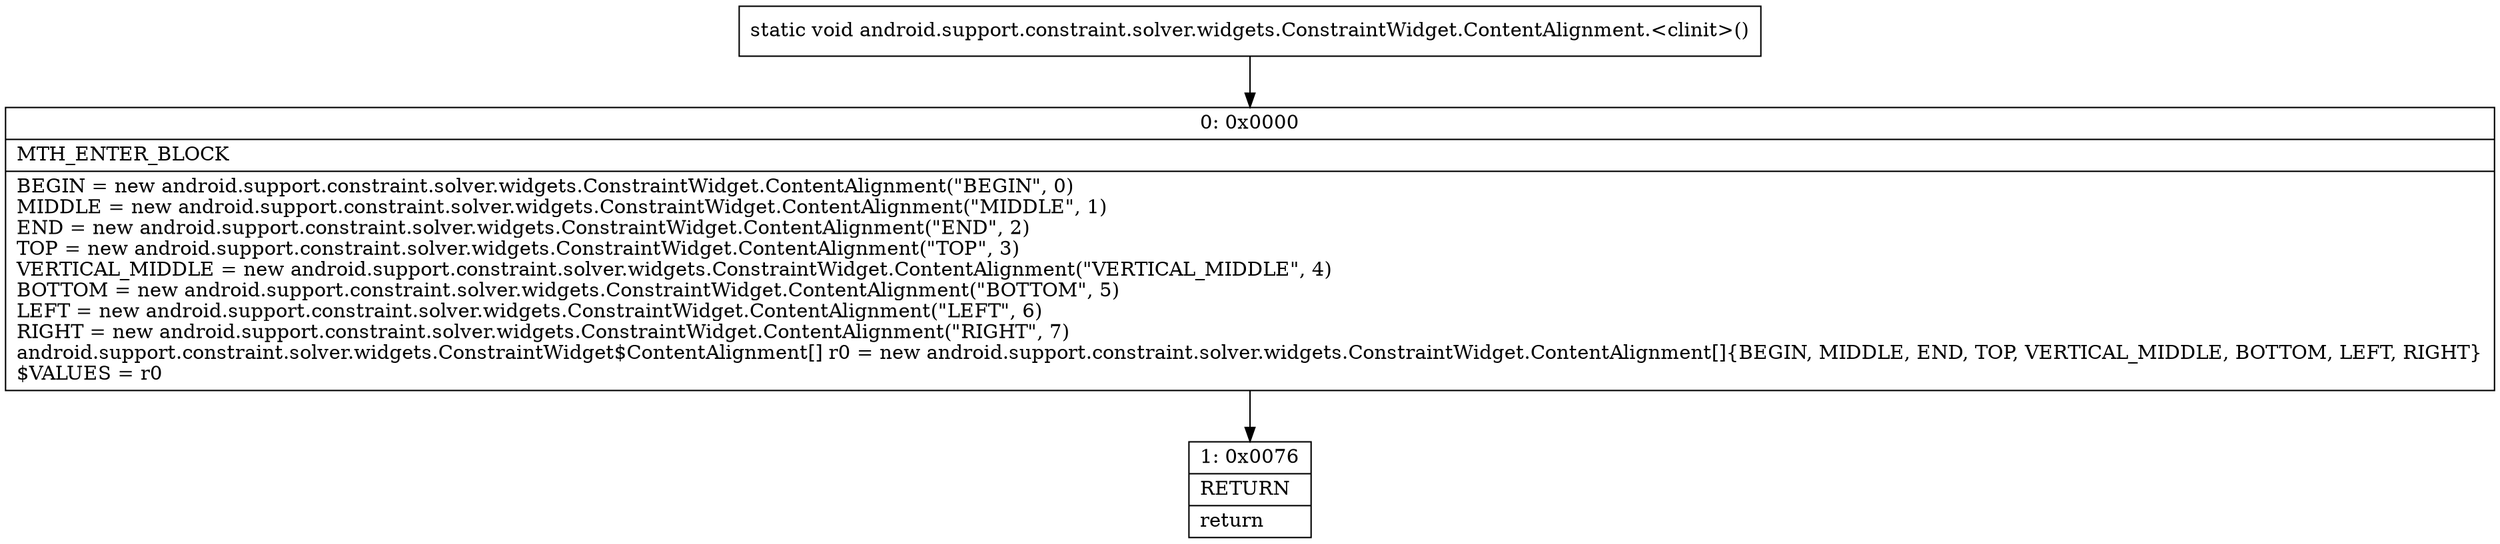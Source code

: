 digraph "CFG forandroid.support.constraint.solver.widgets.ConstraintWidget.ContentAlignment.\<clinit\>()V" {
Node_0 [shape=record,label="{0\:\ 0x0000|MTH_ENTER_BLOCK\l|BEGIN = new android.support.constraint.solver.widgets.ConstraintWidget.ContentAlignment(\"BEGIN\", 0)\lMIDDLE = new android.support.constraint.solver.widgets.ConstraintWidget.ContentAlignment(\"MIDDLE\", 1)\lEND = new android.support.constraint.solver.widgets.ConstraintWidget.ContentAlignment(\"END\", 2)\lTOP = new android.support.constraint.solver.widgets.ConstraintWidget.ContentAlignment(\"TOP\", 3)\lVERTICAL_MIDDLE = new android.support.constraint.solver.widgets.ConstraintWidget.ContentAlignment(\"VERTICAL_MIDDLE\", 4)\lBOTTOM = new android.support.constraint.solver.widgets.ConstraintWidget.ContentAlignment(\"BOTTOM\", 5)\lLEFT = new android.support.constraint.solver.widgets.ConstraintWidget.ContentAlignment(\"LEFT\", 6)\lRIGHT = new android.support.constraint.solver.widgets.ConstraintWidget.ContentAlignment(\"RIGHT\", 7)\landroid.support.constraint.solver.widgets.ConstraintWidget$ContentAlignment[] r0 = new android.support.constraint.solver.widgets.ConstraintWidget.ContentAlignment[]\{BEGIN, MIDDLE, END, TOP, VERTICAL_MIDDLE, BOTTOM, LEFT, RIGHT\}\l$VALUES = r0\l}"];
Node_1 [shape=record,label="{1\:\ 0x0076|RETURN\l|return\l}"];
MethodNode[shape=record,label="{static void android.support.constraint.solver.widgets.ConstraintWidget.ContentAlignment.\<clinit\>() }"];
MethodNode -> Node_0;
Node_0 -> Node_1;
}

